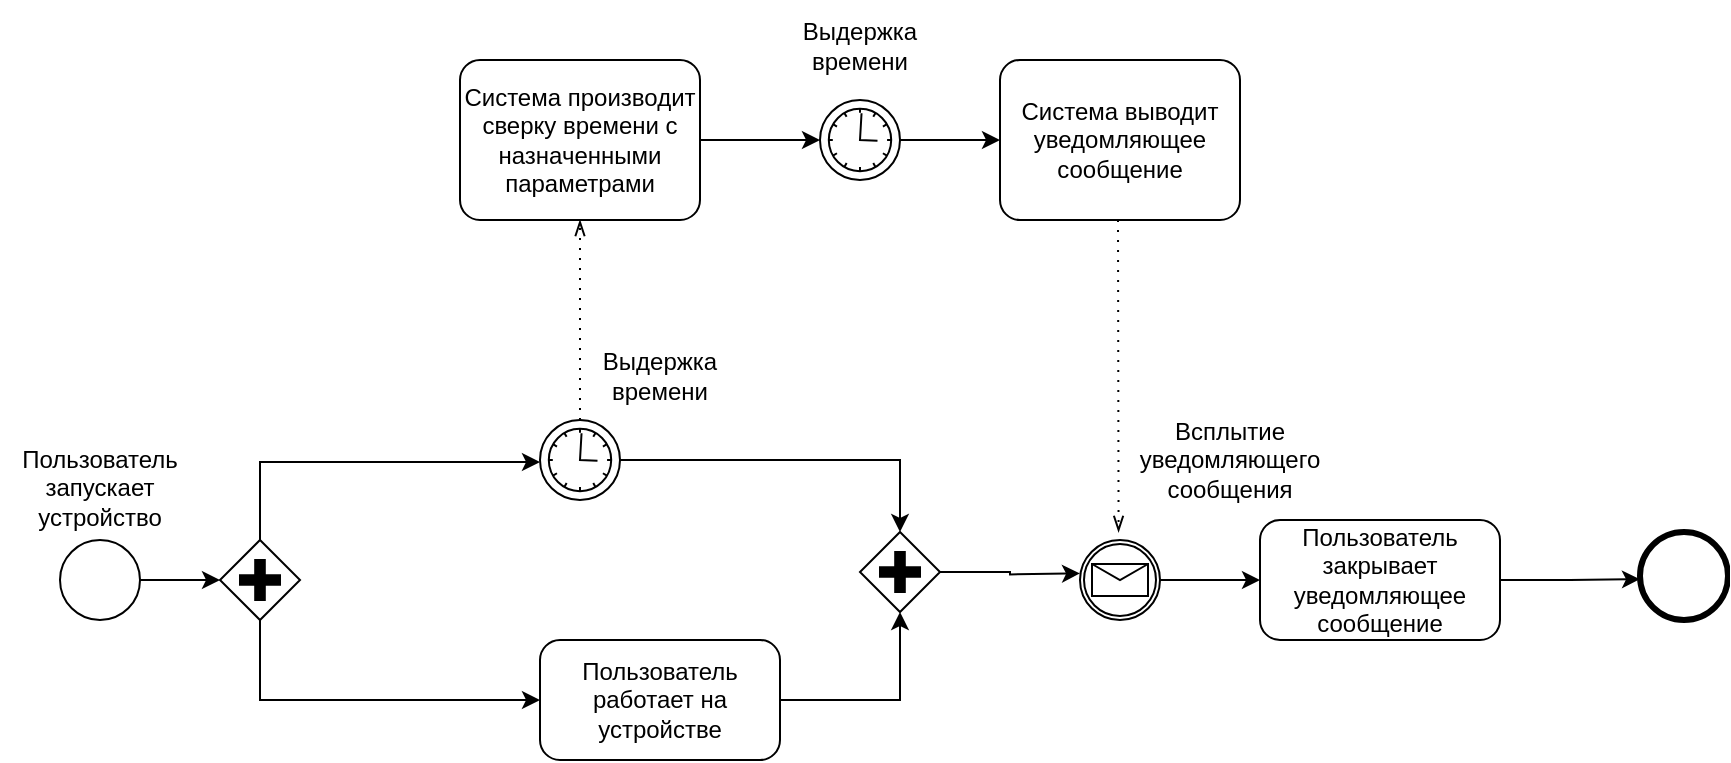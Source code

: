 <mxfile version="24.1.0" type="device">
  <diagram name="Страница — 1" id="NS8aFWiQ_B5S4KtpP5qh">
    <mxGraphModel dx="1114" dy="709" grid="1" gridSize="10" guides="1" tooltips="1" connect="1" arrows="1" fold="1" page="1" pageScale="1" pageWidth="1169" pageHeight="827" math="0" shadow="0">
      <root>
        <mxCell id="0" />
        <mxCell id="1" parent="0" />
        <mxCell id="AiGYZuahpjS2dUBPE7jD-1" value="" style="points=[[0.145,0.145,0],[0.5,0,0],[0.855,0.145,0],[1,0.5,0],[0.855,0.855,0],[0.5,1,0],[0.145,0.855,0],[0,0.5,0]];shape=mxgraph.bpmn.event;html=1;verticalLabelPosition=bottom;labelBackgroundColor=#ffffff;verticalAlign=top;align=center;perimeter=ellipsePerimeter;outlineConnect=0;aspect=fixed;outline=standard;symbol=general;" vertex="1" parent="1">
          <mxGeometry x="80" y="440" width="40" height="40" as="geometry" />
        </mxCell>
        <mxCell id="AiGYZuahpjS2dUBPE7jD-9" style="edgeStyle=orthogonalEdgeStyle;rounded=0;orthogonalLoop=1;jettySize=auto;html=1;exitX=0.5;exitY=0;exitDx=0;exitDy=0;exitPerimeter=0;" edge="1" parent="1" source="AiGYZuahpjS2dUBPE7jD-7">
          <mxGeometry relative="1" as="geometry">
            <mxPoint x="320" y="401" as="targetPoint" />
            <Array as="points">
              <mxPoint x="180" y="401" />
            </Array>
          </mxGeometry>
        </mxCell>
        <mxCell id="AiGYZuahpjS2dUBPE7jD-10" style="edgeStyle=orthogonalEdgeStyle;rounded=0;orthogonalLoop=1;jettySize=auto;html=1;exitX=0.5;exitY=1;exitDx=0;exitDy=0;exitPerimeter=0;" edge="1" parent="1" source="AiGYZuahpjS2dUBPE7jD-7">
          <mxGeometry relative="1" as="geometry">
            <mxPoint x="320" y="520" as="targetPoint" />
            <Array as="points">
              <mxPoint x="180" y="520" />
            </Array>
          </mxGeometry>
        </mxCell>
        <mxCell id="AiGYZuahpjS2dUBPE7jD-7" value="" style="points=[[0.25,0.25,0],[0.5,0,0],[0.75,0.25,0],[1,0.5,0],[0.75,0.75,0],[0.5,1,0],[0.25,0.75,0],[0,0.5,0]];shape=mxgraph.bpmn.gateway2;html=1;verticalLabelPosition=bottom;labelBackgroundColor=#ffffff;verticalAlign=top;align=center;perimeter=rhombusPerimeter;outlineConnect=0;outline=none;symbol=none;gwType=parallel;" vertex="1" parent="1">
          <mxGeometry x="160" y="440" width="40" height="40" as="geometry" />
        </mxCell>
        <mxCell id="AiGYZuahpjS2dUBPE7jD-8" style="edgeStyle=orthogonalEdgeStyle;rounded=0;orthogonalLoop=1;jettySize=auto;html=1;exitX=1;exitY=0.5;exitDx=0;exitDy=0;exitPerimeter=0;entryX=0;entryY=0.5;entryDx=0;entryDy=0;entryPerimeter=0;" edge="1" parent="1" source="AiGYZuahpjS2dUBPE7jD-1" target="AiGYZuahpjS2dUBPE7jD-7">
          <mxGeometry relative="1" as="geometry" />
        </mxCell>
        <mxCell id="AiGYZuahpjS2dUBPE7jD-11" value="" style="points=[[0.145,0.145,0],[0.5,0,0],[0.855,0.145,0],[1,0.5,0],[0.855,0.855,0],[0.5,1,0],[0.145,0.855,0],[0,0.5,0]];shape=mxgraph.bpmn.event;html=1;verticalLabelPosition=bottom;labelBackgroundColor=#ffffff;verticalAlign=top;align=center;perimeter=ellipsePerimeter;outlineConnect=0;aspect=fixed;outline=standard;symbol=timer;" vertex="1" parent="1">
          <mxGeometry x="320" y="380" width="40" height="40" as="geometry" />
        </mxCell>
        <mxCell id="AiGYZuahpjS2dUBPE7jD-12" value="Пользователь работает на устройстве" style="points=[[0.25,0,0],[0.5,0,0],[0.75,0,0],[1,0.25,0],[1,0.5,0],[1,0.75,0],[0.75,1,0],[0.5,1,0],[0.25,1,0],[0,0.75,0],[0,0.5,0],[0,0.25,0]];shape=mxgraph.bpmn.task;whiteSpace=wrap;rectStyle=rounded;size=10;html=1;container=1;expand=0;collapsible=0;taskMarker=abstract;" vertex="1" parent="1">
          <mxGeometry x="320" y="490" width="120" height="60" as="geometry" />
        </mxCell>
        <mxCell id="AiGYZuahpjS2dUBPE7jD-14" value="&lt;div&gt;Пользователь запускает устройство&lt;/div&gt;" style="text;html=1;align=center;verticalAlign=middle;whiteSpace=wrap;rounded=0;" vertex="1" parent="1">
          <mxGeometry x="50" y="391" width="100" height="45" as="geometry" />
        </mxCell>
        <mxCell id="AiGYZuahpjS2dUBPE7jD-15" value="&lt;div&gt;Выдержка времени&lt;/div&gt;" style="text;html=1;align=center;verticalAlign=middle;whiteSpace=wrap;rounded=0;" vertex="1" parent="1">
          <mxGeometry x="330" y="335" width="100" height="45" as="geometry" />
        </mxCell>
        <mxCell id="AiGYZuahpjS2dUBPE7jD-21" style="edgeStyle=orthogonalEdgeStyle;rounded=0;orthogonalLoop=1;jettySize=auto;html=1;exitX=1;exitY=0.5;exitDx=0;exitDy=0;exitPerimeter=0;" edge="1" parent="1" source="AiGYZuahpjS2dUBPE7jD-16">
          <mxGeometry relative="1" as="geometry">
            <mxPoint x="590" y="456.714" as="targetPoint" />
          </mxGeometry>
        </mxCell>
        <mxCell id="AiGYZuahpjS2dUBPE7jD-16" value="" style="points=[[0.25,0.25,0],[0.5,0,0],[0.75,0.25,0],[1,0.5,0],[0.75,0.75,0],[0.5,1,0],[0.25,0.75,0],[0,0.5,0]];shape=mxgraph.bpmn.gateway2;html=1;verticalLabelPosition=bottom;labelBackgroundColor=#ffffff;verticalAlign=top;align=center;perimeter=rhombusPerimeter;outlineConnect=0;outline=none;symbol=none;gwType=parallel;" vertex="1" parent="1">
          <mxGeometry x="480" y="436" width="40" height="40" as="geometry" />
        </mxCell>
        <mxCell id="AiGYZuahpjS2dUBPE7jD-17" style="edgeStyle=orthogonalEdgeStyle;rounded=0;orthogonalLoop=1;jettySize=auto;html=1;exitX=1;exitY=0.5;exitDx=0;exitDy=0;exitPerimeter=0;entryX=0.5;entryY=1;entryDx=0;entryDy=0;entryPerimeter=0;" edge="1" parent="1" source="AiGYZuahpjS2dUBPE7jD-12" target="AiGYZuahpjS2dUBPE7jD-16">
          <mxGeometry relative="1" as="geometry" />
        </mxCell>
        <mxCell id="AiGYZuahpjS2dUBPE7jD-18" style="edgeStyle=orthogonalEdgeStyle;rounded=0;orthogonalLoop=1;jettySize=auto;html=1;exitX=1;exitY=0.5;exitDx=0;exitDy=0;exitPerimeter=0;entryX=0.5;entryY=0;entryDx=0;entryDy=0;entryPerimeter=0;" edge="1" parent="1" source="AiGYZuahpjS2dUBPE7jD-11" target="AiGYZuahpjS2dUBPE7jD-16">
          <mxGeometry relative="1" as="geometry" />
        </mxCell>
        <mxCell id="AiGYZuahpjS2dUBPE7jD-19" value="" style="points=[[0.145,0.145,0],[0.5,0,0],[0.855,0.145,0],[1,0.5,0],[0.855,0.855,0],[0.5,1,0],[0.145,0.855,0],[0,0.5,0]];shape=mxgraph.bpmn.event;html=1;verticalLabelPosition=bottom;labelBackgroundColor=#ffffff;verticalAlign=top;align=center;perimeter=ellipsePerimeter;outlineConnect=0;aspect=fixed;outline=catching;symbol=message;" vertex="1" parent="1">
          <mxGeometry x="590" y="440" width="40" height="40" as="geometry" />
        </mxCell>
        <mxCell id="AiGYZuahpjS2dUBPE7jD-24" style="edgeStyle=orthogonalEdgeStyle;rounded=0;orthogonalLoop=1;jettySize=auto;html=1;exitX=1;exitY=0.5;exitDx=0;exitDy=0;exitPerimeter=0;" edge="1" parent="1" source="AiGYZuahpjS2dUBPE7jD-20">
          <mxGeometry relative="1" as="geometry">
            <mxPoint x="870" y="459.571" as="targetPoint" />
          </mxGeometry>
        </mxCell>
        <mxCell id="AiGYZuahpjS2dUBPE7jD-20" value="Пользователь закрывает уведомляющее сообщение" style="points=[[0.25,0,0],[0.5,0,0],[0.75,0,0],[1,0.25,0],[1,0.5,0],[1,0.75,0],[0.75,1,0],[0.5,1,0],[0.25,1,0],[0,0.75,0],[0,0.5,0],[0,0.25,0]];shape=mxgraph.bpmn.task;whiteSpace=wrap;rectStyle=rounded;size=10;html=1;container=1;expand=0;collapsible=0;taskMarker=abstract;" vertex="1" parent="1">
          <mxGeometry x="680" y="430" width="120" height="60" as="geometry" />
        </mxCell>
        <mxCell id="AiGYZuahpjS2dUBPE7jD-22" style="edgeStyle=orthogonalEdgeStyle;rounded=0;orthogonalLoop=1;jettySize=auto;html=1;exitX=1;exitY=0.5;exitDx=0;exitDy=0;exitPerimeter=0;entryX=0;entryY=0.5;entryDx=0;entryDy=0;entryPerimeter=0;" edge="1" parent="1" source="AiGYZuahpjS2dUBPE7jD-19" target="AiGYZuahpjS2dUBPE7jD-20">
          <mxGeometry relative="1" as="geometry" />
        </mxCell>
        <mxCell id="AiGYZuahpjS2dUBPE7jD-23" value="" style="points=[[0.145,0.145,0],[0.5,0,0],[0.855,0.145,0],[1,0.5,0],[0.855,0.855,0],[0.5,1,0],[0.145,0.855,0],[0,0.5,0]];shape=mxgraph.bpmn.event;html=1;verticalLabelPosition=bottom;labelBackgroundColor=#ffffff;verticalAlign=top;align=center;perimeter=ellipsePerimeter;outlineConnect=0;aspect=fixed;outline=end;symbol=terminate2;" vertex="1" parent="1">
          <mxGeometry x="870" y="436" width="44" height="44" as="geometry" />
        </mxCell>
        <mxCell id="AiGYZuahpjS2dUBPE7jD-25" value="&lt;div&gt;Всплытие уведомляющего сообщения&lt;/div&gt;" style="text;html=1;align=center;verticalAlign=middle;whiteSpace=wrap;rounded=0;" vertex="1" parent="1">
          <mxGeometry x="620" y="377.5" width="90" height="45" as="geometry" />
        </mxCell>
        <mxCell id="AiGYZuahpjS2dUBPE7jD-27" value="" style="edgeStyle=elbowEdgeStyle;fontSize=12;html=1;endFill=0;startFill=0;endSize=6;startSize=6;dashed=1;dashPattern=1 4;endArrow=openThin;startArrow=none;rounded=0;exitX=0.5;exitY=0;exitDx=0;exitDy=0;exitPerimeter=0;" edge="1" parent="1" source="AiGYZuahpjS2dUBPE7jD-11">
          <mxGeometry width="160" relative="1" as="geometry">
            <mxPoint x="470" y="320" as="sourcePoint" />
            <mxPoint x="340" y="280" as="targetPoint" />
            <Array as="points">
              <mxPoint x="340" y="320" />
            </Array>
          </mxGeometry>
        </mxCell>
        <mxCell id="AiGYZuahpjS2dUBPE7jD-28" value="Система производит сверку времени с назначенными параметрами" style="points=[[0.25,0,0],[0.5,0,0],[0.75,0,0],[1,0.25,0],[1,0.5,0],[1,0.75,0],[0.75,1,0],[0.5,1,0],[0.25,1,0],[0,0.75,0],[0,0.5,0],[0,0.25,0]];shape=mxgraph.bpmn.task;whiteSpace=wrap;rectStyle=rounded;size=10;html=1;container=1;expand=0;collapsible=0;taskMarker=abstract;" vertex="1" parent="1">
          <mxGeometry x="280" y="200" width="120" height="80" as="geometry" />
        </mxCell>
        <mxCell id="AiGYZuahpjS2dUBPE7jD-29" value="" style="edgeStyle=elbowEdgeStyle;fontSize=12;html=1;endFill=0;startFill=0;endSize=6;startSize=6;dashed=1;dashPattern=1 4;endArrow=openThin;startArrow=none;rounded=0;" edge="1" parent="1">
          <mxGeometry width="160" relative="1" as="geometry">
            <mxPoint x="609" y="280" as="sourcePoint" />
            <mxPoint x="609.29" y="436" as="targetPoint" />
            <Array as="points">
              <mxPoint x="609.29" y="386" />
            </Array>
          </mxGeometry>
        </mxCell>
        <mxCell id="AiGYZuahpjS2dUBPE7jD-30" value="Система выводит уведомляющее сообщение" style="points=[[0.25,0,0],[0.5,0,0],[0.75,0,0],[1,0.25,0],[1,0.5,0],[1,0.75,0],[0.75,1,0],[0.5,1,0],[0.25,1,0],[0,0.75,0],[0,0.5,0],[0,0.25,0]];shape=mxgraph.bpmn.task;whiteSpace=wrap;rectStyle=rounded;size=10;html=1;container=1;expand=0;collapsible=0;taskMarker=abstract;" vertex="1" parent="1">
          <mxGeometry x="550" y="200" width="120" height="80" as="geometry" />
        </mxCell>
        <mxCell id="AiGYZuahpjS2dUBPE7jD-31" value="" style="points=[[0.145,0.145,0],[0.5,0,0],[0.855,0.145,0],[1,0.5,0],[0.855,0.855,0],[0.5,1,0],[0.145,0.855,0],[0,0.5,0]];shape=mxgraph.bpmn.event;html=1;verticalLabelPosition=bottom;labelBackgroundColor=#ffffff;verticalAlign=top;align=center;perimeter=ellipsePerimeter;outlineConnect=0;aspect=fixed;outline=standard;symbol=timer;" vertex="1" parent="1">
          <mxGeometry x="460" y="220" width="40" height="40" as="geometry" />
        </mxCell>
        <mxCell id="AiGYZuahpjS2dUBPE7jD-32" style="edgeStyle=orthogonalEdgeStyle;rounded=0;orthogonalLoop=1;jettySize=auto;html=1;exitX=1;exitY=0.5;exitDx=0;exitDy=0;exitPerimeter=0;entryX=0;entryY=0.5;entryDx=0;entryDy=0;entryPerimeter=0;" edge="1" parent="1" source="AiGYZuahpjS2dUBPE7jD-28" target="AiGYZuahpjS2dUBPE7jD-31">
          <mxGeometry relative="1" as="geometry" />
        </mxCell>
        <mxCell id="AiGYZuahpjS2dUBPE7jD-33" style="edgeStyle=orthogonalEdgeStyle;rounded=0;orthogonalLoop=1;jettySize=auto;html=1;exitX=1;exitY=0.5;exitDx=0;exitDy=0;exitPerimeter=0;entryX=0;entryY=0.5;entryDx=0;entryDy=0;entryPerimeter=0;" edge="1" parent="1" source="AiGYZuahpjS2dUBPE7jD-31" target="AiGYZuahpjS2dUBPE7jD-30">
          <mxGeometry relative="1" as="geometry" />
        </mxCell>
        <mxCell id="AiGYZuahpjS2dUBPE7jD-34" value="Выдержка времени" style="text;html=1;align=center;verticalAlign=middle;whiteSpace=wrap;rounded=0;" vertex="1" parent="1">
          <mxGeometry x="430" y="170" width="100" height="45" as="geometry" />
        </mxCell>
      </root>
    </mxGraphModel>
  </diagram>
</mxfile>
